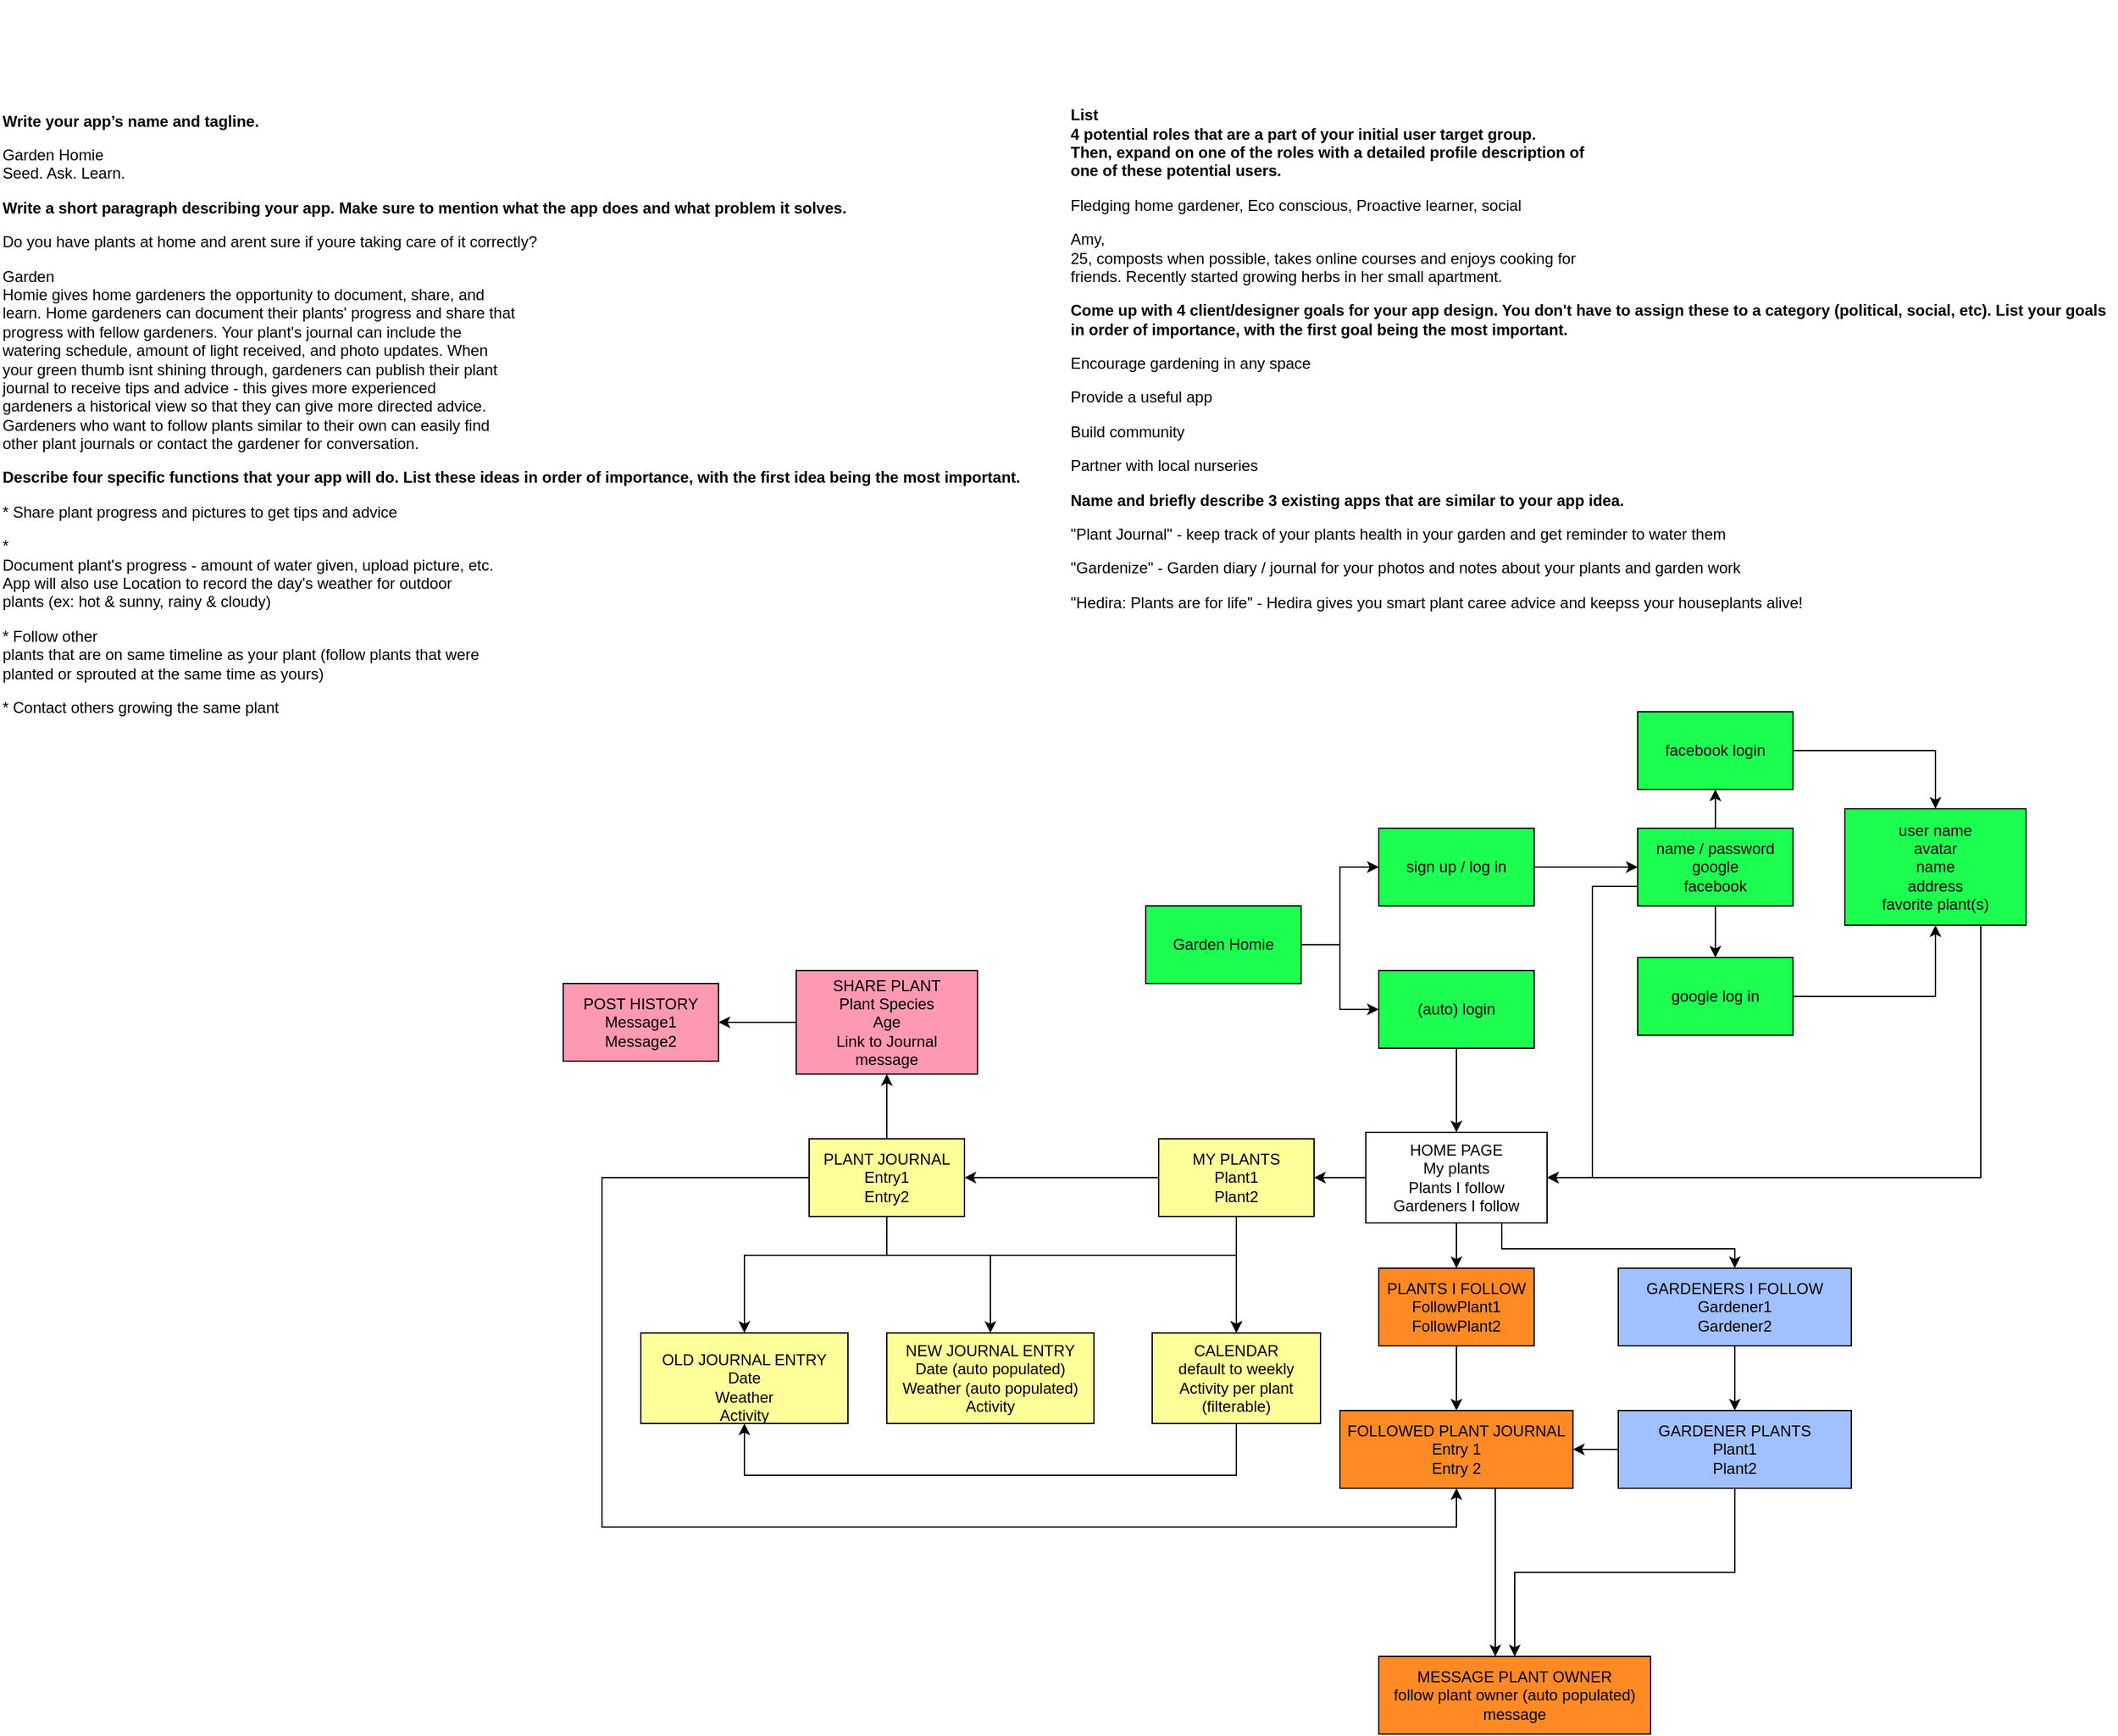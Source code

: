<mxfile version="14.4.9" type="github">
  <diagram id="CQyOexqPq6gr7FJSv8FF" name="Page-1">
    <mxGraphModel dx="2178" dy="1755" grid="1" gridSize="10" guides="1" tooltips="1" connect="1" arrows="1" fold="1" page="1" pageScale="1" pageWidth="850" pageHeight="1100" math="0" shadow="0">
      <root>
        <mxCell id="0" />
        <mxCell id="1" parent="0" />
        <mxCell id="XGdDNyjExfLadk1-2Jc7-36" value="" style="edgeStyle=orthogonalEdgeStyle;rounded=0;orthogonalLoop=1;jettySize=auto;html=1;" edge="1" parent="1" source="XGdDNyjExfLadk1-2Jc7-1" target="XGdDNyjExfLadk1-2Jc7-34">
          <mxGeometry relative="1" as="geometry" />
        </mxCell>
        <mxCell id="XGdDNyjExfLadk1-2Jc7-1" value="(auto) login" style="rounded=0;whiteSpace=wrap;html=1;fillColor=#1CFF51;" vertex="1" parent="1">
          <mxGeometry x="240" y="170" width="120" height="60" as="geometry" />
        </mxCell>
        <mxCell id="XGdDNyjExfLadk1-2Jc7-8" value="" style="edgeStyle=orthogonalEdgeStyle;rounded=0;orthogonalLoop=1;jettySize=auto;html=1;" edge="1" parent="1" source="XGdDNyjExfLadk1-2Jc7-2" target="XGdDNyjExfLadk1-2Jc7-3">
          <mxGeometry relative="1" as="geometry" />
        </mxCell>
        <mxCell id="XGdDNyjExfLadk1-2Jc7-2" value="sign up / log in" style="rounded=0;whiteSpace=wrap;html=1;fillColor=#1CFF51;" vertex="1" parent="1">
          <mxGeometry x="240" y="60" width="120" height="60" as="geometry" />
        </mxCell>
        <mxCell id="XGdDNyjExfLadk1-2Jc7-9" value="" style="edgeStyle=orthogonalEdgeStyle;rounded=0;orthogonalLoop=1;jettySize=auto;html=1;" edge="1" parent="1" source="XGdDNyjExfLadk1-2Jc7-3" target="XGdDNyjExfLadk1-2Jc7-5">
          <mxGeometry relative="1" as="geometry" />
        </mxCell>
        <mxCell id="XGdDNyjExfLadk1-2Jc7-10" value="" style="edgeStyle=orthogonalEdgeStyle;rounded=0;orthogonalLoop=1;jettySize=auto;html=1;" edge="1" parent="1" source="XGdDNyjExfLadk1-2Jc7-3" target="XGdDNyjExfLadk1-2Jc7-4">
          <mxGeometry relative="1" as="geometry" />
        </mxCell>
        <mxCell id="XGdDNyjExfLadk1-2Jc7-37" style="edgeStyle=orthogonalEdgeStyle;rounded=0;orthogonalLoop=1;jettySize=auto;html=1;exitX=0;exitY=0.75;exitDx=0;exitDy=0;entryX=1;entryY=0.5;entryDx=0;entryDy=0;" edge="1" parent="1" source="XGdDNyjExfLadk1-2Jc7-3" target="XGdDNyjExfLadk1-2Jc7-34">
          <mxGeometry relative="1" as="geometry" />
        </mxCell>
        <mxCell id="XGdDNyjExfLadk1-2Jc7-3" value="&lt;div&gt;name / password &lt;br&gt;&lt;/div&gt;&lt;div&gt;google&lt;/div&gt;&lt;div&gt;facebook&lt;br&gt;&lt;/div&gt;" style="rounded=0;whiteSpace=wrap;html=1;fillColor=#1CFF51;" vertex="1" parent="1">
          <mxGeometry x="440" y="60" width="120" height="60" as="geometry" />
        </mxCell>
        <mxCell id="XGdDNyjExfLadk1-2Jc7-16" style="edgeStyle=orthogonalEdgeStyle;rounded=0;orthogonalLoop=1;jettySize=auto;html=1;exitX=1;exitY=0.5;exitDx=0;exitDy=0;entryX=0.5;entryY=1;entryDx=0;entryDy=0;" edge="1" parent="1" source="XGdDNyjExfLadk1-2Jc7-4" target="XGdDNyjExfLadk1-2Jc7-6">
          <mxGeometry relative="1" as="geometry" />
        </mxCell>
        <mxCell id="XGdDNyjExfLadk1-2Jc7-4" value="google log in" style="rounded=0;whiteSpace=wrap;html=1;fillColor=#1CFF51;" vertex="1" parent="1">
          <mxGeometry x="440" y="160" width="120" height="60" as="geometry" />
        </mxCell>
        <mxCell id="XGdDNyjExfLadk1-2Jc7-14" style="edgeStyle=orthogonalEdgeStyle;rounded=0;orthogonalLoop=1;jettySize=auto;html=1;exitX=1;exitY=0.5;exitDx=0;exitDy=0;entryX=0.5;entryY=0;entryDx=0;entryDy=0;" edge="1" parent="1" source="XGdDNyjExfLadk1-2Jc7-5" target="XGdDNyjExfLadk1-2Jc7-6">
          <mxGeometry relative="1" as="geometry" />
        </mxCell>
        <mxCell id="XGdDNyjExfLadk1-2Jc7-5" value="facebook login" style="rounded=0;whiteSpace=wrap;html=1;fillColor=#1CFF51;" vertex="1" parent="1">
          <mxGeometry x="440" y="-30" width="120" height="60" as="geometry" />
        </mxCell>
        <mxCell id="XGdDNyjExfLadk1-2Jc7-39" style="edgeStyle=orthogonalEdgeStyle;rounded=0;orthogonalLoop=1;jettySize=auto;html=1;exitX=0.75;exitY=1;exitDx=0;exitDy=0;entryX=1;entryY=0.5;entryDx=0;entryDy=0;" edge="1" parent="1" source="XGdDNyjExfLadk1-2Jc7-6" target="XGdDNyjExfLadk1-2Jc7-34">
          <mxGeometry relative="1" as="geometry" />
        </mxCell>
        <mxCell id="XGdDNyjExfLadk1-2Jc7-6" value="&lt;div&gt;user name&lt;/div&gt;&lt;div&gt;avatar&lt;br&gt;&lt;/div&gt;&lt;div&gt;name&lt;/div&gt;&lt;div&gt;address&lt;/div&gt;&lt;div&gt;favorite plant(s)&lt;/div&gt;" style="rounded=0;whiteSpace=wrap;html=1;fillColor=#1CFF51;" vertex="1" parent="1">
          <mxGeometry x="600" y="45" width="140" height="90" as="geometry" />
        </mxCell>
        <mxCell id="XGdDNyjExfLadk1-2Jc7-12" value="" style="edgeStyle=orthogonalEdgeStyle;rounded=0;orthogonalLoop=1;jettySize=auto;html=1;" edge="1" parent="1" source="XGdDNyjExfLadk1-2Jc7-11" target="XGdDNyjExfLadk1-2Jc7-1">
          <mxGeometry relative="1" as="geometry" />
        </mxCell>
        <mxCell id="XGdDNyjExfLadk1-2Jc7-13" style="edgeStyle=orthogonalEdgeStyle;rounded=0;orthogonalLoop=1;jettySize=auto;html=1;exitX=1;exitY=0.5;exitDx=0;exitDy=0;entryX=0;entryY=0.5;entryDx=0;entryDy=0;" edge="1" parent="1" source="XGdDNyjExfLadk1-2Jc7-11" target="XGdDNyjExfLadk1-2Jc7-2">
          <mxGeometry relative="1" as="geometry" />
        </mxCell>
        <mxCell id="XGdDNyjExfLadk1-2Jc7-11" value="Garden Homie" style="rounded=0;whiteSpace=wrap;html=1;fillColor=#1CFF51;" vertex="1" parent="1">
          <mxGeometry x="60" y="120" width="120" height="60" as="geometry" />
        </mxCell>
        <mxCell id="XGdDNyjExfLadk1-2Jc7-25" value="" style="edgeStyle=orthogonalEdgeStyle;rounded=0;orthogonalLoop=1;jettySize=auto;html=1;" edge="1" parent="1" source="XGdDNyjExfLadk1-2Jc7-17" target="XGdDNyjExfLadk1-2Jc7-24">
          <mxGeometry relative="1" as="geometry" />
        </mxCell>
        <mxCell id="XGdDNyjExfLadk1-2Jc7-32" style="edgeStyle=orthogonalEdgeStyle;rounded=0;orthogonalLoop=1;jettySize=auto;html=1;exitX=0.5;exitY=1;exitDx=0;exitDy=0;entryX=0.5;entryY=0;entryDx=0;entryDy=0;" edge="1" parent="1" source="XGdDNyjExfLadk1-2Jc7-17" target="XGdDNyjExfLadk1-2Jc7-30">
          <mxGeometry relative="1" as="geometry" />
        </mxCell>
        <mxCell id="XGdDNyjExfLadk1-2Jc7-17" value="&lt;div&gt;MY PLANTS&lt;/div&gt;&lt;div&gt;Plant1&lt;/div&gt;&lt;div&gt;Plant2&lt;br&gt;&lt;/div&gt;" style="rounded=0;whiteSpace=wrap;html=1;fillColor=#FFFF99;" vertex="1" parent="1">
          <mxGeometry x="70" y="300" width="120" height="60" as="geometry" />
        </mxCell>
        <mxCell id="XGdDNyjExfLadk1-2Jc7-27" value="" style="edgeStyle=orthogonalEdgeStyle;rounded=0;orthogonalLoop=1;jettySize=auto;html=1;" edge="1" parent="1" source="XGdDNyjExfLadk1-2Jc7-24" target="XGdDNyjExfLadk1-2Jc7-26">
          <mxGeometry relative="1" as="geometry">
            <Array as="points">
              <mxPoint x="-140" y="390" />
              <mxPoint x="-250" y="390" />
            </Array>
          </mxGeometry>
        </mxCell>
        <mxCell id="XGdDNyjExfLadk1-2Jc7-29" style="edgeStyle=orthogonalEdgeStyle;rounded=0;orthogonalLoop=1;jettySize=auto;html=1;exitX=0.5;exitY=1;exitDx=0;exitDy=0;entryX=0.5;entryY=0;entryDx=0;entryDy=0;" edge="1" parent="1" source="XGdDNyjExfLadk1-2Jc7-24" target="XGdDNyjExfLadk1-2Jc7-28">
          <mxGeometry relative="1" as="geometry">
            <Array as="points">
              <mxPoint x="-140" y="390" />
              <mxPoint x="-60" y="390" />
            </Array>
          </mxGeometry>
        </mxCell>
        <mxCell id="XGdDNyjExfLadk1-2Jc7-31" style="edgeStyle=orthogonalEdgeStyle;rounded=0;orthogonalLoop=1;jettySize=auto;html=1;exitX=0.5;exitY=1;exitDx=0;exitDy=0;" edge="1" parent="1" source="XGdDNyjExfLadk1-2Jc7-24" target="XGdDNyjExfLadk1-2Jc7-30">
          <mxGeometry relative="1" as="geometry">
            <Array as="points">
              <mxPoint x="-140" y="390" />
              <mxPoint x="130" y="390" />
            </Array>
          </mxGeometry>
        </mxCell>
        <mxCell id="XGdDNyjExfLadk1-2Jc7-46" style="edgeStyle=orthogonalEdgeStyle;rounded=0;orthogonalLoop=1;jettySize=auto;html=1;exitX=0;exitY=0.5;exitDx=0;exitDy=0;entryX=0.5;entryY=1;entryDx=0;entryDy=0;" edge="1" parent="1" source="XGdDNyjExfLadk1-2Jc7-24" target="XGdDNyjExfLadk1-2Jc7-43">
          <mxGeometry relative="1" as="geometry">
            <Array as="points">
              <mxPoint x="-360" y="330" />
              <mxPoint x="-360" y="600" />
              <mxPoint x="300" y="600" />
            </Array>
          </mxGeometry>
        </mxCell>
        <mxCell id="XGdDNyjExfLadk1-2Jc7-59" value="" style="edgeStyle=orthogonalEdgeStyle;rounded=0;orthogonalLoop=1;jettySize=auto;html=1;" edge="1" parent="1" source="XGdDNyjExfLadk1-2Jc7-24" target="XGdDNyjExfLadk1-2Jc7-58">
          <mxGeometry relative="1" as="geometry" />
        </mxCell>
        <mxCell id="XGdDNyjExfLadk1-2Jc7-24" value="&lt;div&gt;PLANT JOURNAL&lt;/div&gt;&lt;div&gt;Entry1&lt;/div&gt;&lt;div&gt;Entry2&lt;br&gt;&lt;/div&gt;" style="rounded=0;whiteSpace=wrap;html=1;fillColor=#FFFF99;" vertex="1" parent="1">
          <mxGeometry x="-200" y="300" width="120" height="60" as="geometry" />
        </mxCell>
        <mxCell id="XGdDNyjExfLadk1-2Jc7-26" value="&amp;nbsp;&lt;br&gt;&lt;div&gt;OLD JOURNAL ENTRY&lt;br&gt;&lt;/div&gt;&lt;div&gt;Date&lt;/div&gt;&lt;div&gt;Weather&lt;/div&gt;&lt;div&gt;Activity&lt;br&gt;&lt;/div&gt;" style="rounded=0;whiteSpace=wrap;html=1;fillColor=#FFFF99;" vertex="1" parent="1">
          <mxGeometry x="-330" y="450" width="160" height="70" as="geometry" />
        </mxCell>
        <mxCell id="XGdDNyjExfLadk1-2Jc7-28" value="&lt;div&gt;NEW JOURNAL ENTRY&lt;/div&gt;&lt;div&gt;Date (auto populated)&lt;br&gt;&lt;/div&gt;&lt;div&gt;Weather (auto populated)&lt;/div&gt;&lt;div&gt;Activity&lt;br&gt;&lt;/div&gt;" style="rounded=0;whiteSpace=wrap;html=1;fillColor=#FFFF99;" vertex="1" parent="1">
          <mxGeometry x="-140" y="450" width="160" height="70" as="geometry" />
        </mxCell>
        <mxCell id="XGdDNyjExfLadk1-2Jc7-33" style="edgeStyle=orthogonalEdgeStyle;rounded=0;orthogonalLoop=1;jettySize=auto;html=1;entryX=0.5;entryY=1;entryDx=0;entryDy=0;" edge="1" parent="1" source="XGdDNyjExfLadk1-2Jc7-30" target="XGdDNyjExfLadk1-2Jc7-26">
          <mxGeometry relative="1" as="geometry">
            <Array as="points">
              <mxPoint x="130" y="560" />
              <mxPoint x="-250" y="560" />
            </Array>
          </mxGeometry>
        </mxCell>
        <mxCell id="XGdDNyjExfLadk1-2Jc7-30" value="&lt;div&gt;CALENDAR&lt;/div&gt;&lt;div&gt;default to weekly&lt;br&gt;&lt;/div&gt;&lt;div&gt;Activity per plant (filterable)&lt;br&gt;&lt;/div&gt;" style="rounded=0;whiteSpace=wrap;html=1;fillColor=#FFFF99;" vertex="1" parent="1">
          <mxGeometry x="65" y="450" width="130" height="70" as="geometry" />
        </mxCell>
        <mxCell id="XGdDNyjExfLadk1-2Jc7-40" value="" style="edgeStyle=orthogonalEdgeStyle;rounded=0;orthogonalLoop=1;jettySize=auto;html=1;" edge="1" parent="1" source="XGdDNyjExfLadk1-2Jc7-34" target="XGdDNyjExfLadk1-2Jc7-17">
          <mxGeometry relative="1" as="geometry" />
        </mxCell>
        <mxCell id="XGdDNyjExfLadk1-2Jc7-42" style="edgeStyle=orthogonalEdgeStyle;rounded=0;orthogonalLoop=1;jettySize=auto;html=1;exitX=0.5;exitY=1;exitDx=0;exitDy=0;entryX=0.5;entryY=0;entryDx=0;entryDy=0;" edge="1" parent="1" source="XGdDNyjExfLadk1-2Jc7-34" target="XGdDNyjExfLadk1-2Jc7-41">
          <mxGeometry relative="1" as="geometry" />
        </mxCell>
        <mxCell id="XGdDNyjExfLadk1-2Jc7-52" style="edgeStyle=orthogonalEdgeStyle;rounded=0;orthogonalLoop=1;jettySize=auto;html=1;exitX=0.75;exitY=1;exitDx=0;exitDy=0;" edge="1" parent="1" source="XGdDNyjExfLadk1-2Jc7-34" target="XGdDNyjExfLadk1-2Jc7-51">
          <mxGeometry relative="1" as="geometry">
            <Array as="points">
              <mxPoint x="335" y="385" />
              <mxPoint x="515" y="385" />
            </Array>
          </mxGeometry>
        </mxCell>
        <mxCell id="XGdDNyjExfLadk1-2Jc7-34" value="&lt;div&gt;HOME PAGE&lt;/div&gt;&lt;div&gt;My plants&lt;/div&gt;&lt;div&gt;Plants I follow&lt;/div&gt;&lt;div&gt;Gardeners I follow&lt;br&gt;&lt;/div&gt;" style="rounded=0;whiteSpace=wrap;html=1;fillColor=#FFFFFF;" vertex="1" parent="1">
          <mxGeometry x="230" y="295" width="140" height="70" as="geometry" />
        </mxCell>
        <mxCell id="XGdDNyjExfLadk1-2Jc7-50" style="edgeStyle=orthogonalEdgeStyle;rounded=0;orthogonalLoop=1;jettySize=auto;html=1;exitX=0.5;exitY=1;exitDx=0;exitDy=0;" edge="1" parent="1" source="XGdDNyjExfLadk1-2Jc7-41" target="XGdDNyjExfLadk1-2Jc7-43">
          <mxGeometry relative="1" as="geometry" />
        </mxCell>
        <mxCell id="XGdDNyjExfLadk1-2Jc7-41" value="&lt;div&gt;PLANTS I FOLLOW&lt;/div&gt;&lt;div&gt;FollowPlant1&lt;/div&gt;&lt;div&gt;FollowPlant2&lt;br&gt;&lt;/div&gt;" style="rounded=0;whiteSpace=wrap;html=1;fillColor=#FF8A24;" vertex="1" parent="1">
          <mxGeometry x="240" y="400" width="120" height="60" as="geometry" />
        </mxCell>
        <mxCell id="XGdDNyjExfLadk1-2Jc7-53" style="edgeStyle=orthogonalEdgeStyle;rounded=0;orthogonalLoop=1;jettySize=auto;html=1;exitX=0.75;exitY=1;exitDx=0;exitDy=0;" edge="1" parent="1" source="XGdDNyjExfLadk1-2Jc7-43" target="XGdDNyjExfLadk1-2Jc7-48">
          <mxGeometry relative="1" as="geometry">
            <Array as="points">
              <mxPoint x="330" y="570" />
            </Array>
          </mxGeometry>
        </mxCell>
        <mxCell id="XGdDNyjExfLadk1-2Jc7-43" value="&lt;div&gt;FOLLOWED PLANT JOURNAL&lt;/div&gt;&lt;div&gt;Entry 1&lt;/div&gt;&lt;div&gt;Entry 2&lt;br&gt;&lt;/div&gt;" style="rounded=0;whiteSpace=wrap;html=1;fillColor=#FF8A24;" vertex="1" parent="1">
          <mxGeometry x="210" y="510" width="180" height="60" as="geometry" />
        </mxCell>
        <mxCell id="XGdDNyjExfLadk1-2Jc7-48" value="&lt;div&gt;MESSAGE PLANT OWNER&lt;br&gt;&lt;/div&gt;&lt;div&gt;follow plant owner (auto populated)&lt;br&gt;&lt;/div&gt;&lt;div&gt;message&lt;br&gt;&lt;/div&gt;" style="rounded=0;whiteSpace=wrap;html=1;fillColor=#FF8A24;" vertex="1" parent="1">
          <mxGeometry x="240" y="700" width="210" height="60" as="geometry" />
        </mxCell>
        <mxCell id="XGdDNyjExfLadk1-2Jc7-55" value="" style="edgeStyle=orthogonalEdgeStyle;rounded=0;orthogonalLoop=1;jettySize=auto;html=1;" edge="1" parent="1" source="XGdDNyjExfLadk1-2Jc7-51" target="XGdDNyjExfLadk1-2Jc7-54">
          <mxGeometry relative="1" as="geometry" />
        </mxCell>
        <mxCell id="XGdDNyjExfLadk1-2Jc7-51" value="&lt;div&gt;GARDENERS I FOLLOW&lt;/div&gt;&lt;div&gt;Gardener1&lt;/div&gt;&lt;div&gt;Gardener2&lt;br&gt;&lt;/div&gt;" style="rounded=0;whiteSpace=wrap;html=1;fillColor=#A1C0FF;" vertex="1" parent="1">
          <mxGeometry x="425" y="400" width="180" height="60" as="geometry" />
        </mxCell>
        <mxCell id="XGdDNyjExfLadk1-2Jc7-56" style="edgeStyle=orthogonalEdgeStyle;rounded=0;orthogonalLoop=1;jettySize=auto;html=1;" edge="1" parent="1" source="XGdDNyjExfLadk1-2Jc7-54" target="XGdDNyjExfLadk1-2Jc7-48">
          <mxGeometry relative="1" as="geometry" />
        </mxCell>
        <mxCell id="XGdDNyjExfLadk1-2Jc7-57" value="" style="edgeStyle=orthogonalEdgeStyle;rounded=0;orthogonalLoop=1;jettySize=auto;html=1;" edge="1" parent="1" source="XGdDNyjExfLadk1-2Jc7-54" target="XGdDNyjExfLadk1-2Jc7-43">
          <mxGeometry relative="1" as="geometry" />
        </mxCell>
        <mxCell id="XGdDNyjExfLadk1-2Jc7-54" value="&lt;div&gt;GARDENER PLANTS&lt;/div&gt;&lt;div&gt;Plant1&lt;/div&gt;&lt;div&gt;Plant2&lt;br&gt;&lt;/div&gt;" style="rounded=0;whiteSpace=wrap;html=1;fillColor=#A1C0FF;" vertex="1" parent="1">
          <mxGeometry x="425" y="510" width="180" height="60" as="geometry" />
        </mxCell>
        <mxCell id="XGdDNyjExfLadk1-2Jc7-61" value="" style="edgeStyle=orthogonalEdgeStyle;rounded=0;orthogonalLoop=1;jettySize=auto;html=1;" edge="1" parent="1" source="XGdDNyjExfLadk1-2Jc7-58" target="XGdDNyjExfLadk1-2Jc7-60">
          <mxGeometry relative="1" as="geometry" />
        </mxCell>
        <mxCell id="XGdDNyjExfLadk1-2Jc7-58" value="&lt;div&gt;SHARE PLANT&lt;/div&gt;&lt;div&gt;Plant Species&lt;/div&gt;&lt;div&gt;Age&lt;/div&gt;&lt;div&gt;Link to Journal&lt;br&gt;&lt;/div&gt;&lt;div&gt;message&lt;br&gt;&lt;/div&gt;" style="rounded=0;whiteSpace=wrap;html=1;fillColor=#FF99B1;" vertex="1" parent="1">
          <mxGeometry x="-210" y="170" width="140" height="80" as="geometry" />
        </mxCell>
        <mxCell id="XGdDNyjExfLadk1-2Jc7-60" value="&lt;div&gt;POST HISTORY&lt;/div&gt;&lt;div&gt;Message1&lt;/div&gt;&lt;div&gt;Message2&lt;br&gt;&lt;/div&gt;" style="rounded=0;whiteSpace=wrap;html=1;fillColor=#FF99B1;" vertex="1" parent="1">
          <mxGeometry x="-390" y="180" width="120" height="60" as="geometry" />
        </mxCell>
        <mxCell id="XGdDNyjExfLadk1-2Jc7-62" value="&lt;div class=&quot;prompt caption-text color-secondary-text&quot; align=&quot;left&quot;&gt;&lt;div id=&quot;&quot; class=&quot;rc-CML styled show-soft-breaks&quot; dir=&quot;auto&quot;&gt;&lt;div&gt;&lt;p&gt;&lt;b&gt;Write your app’s name and tagline.&lt;/b&gt;&lt;/p&gt;&lt;/div&gt;&lt;/div&gt;&lt;/div&gt;&lt;div class=&quot;body-1-text scrollable&quot; align=&quot;left&quot;&gt;&lt;span class=&quot;rc-PlainTextView&quot;&gt;&lt;p class=&quot;body-1-text&quot; style=&quot;overflow-wrap: break-word&quot;&gt;Garden Homie&lt;br&gt;Seed. Ask. Learn.&lt;/p&gt;&lt;/span&gt;&lt;div class=&quot;prompt caption-text color-secondary-text&quot;&gt;&lt;div id=&quot;&quot; class=&quot;rc-CML styled show-soft-breaks&quot; dir=&quot;auto&quot;&gt;&lt;div&gt;&lt;p&gt;&lt;b&gt;Write a short paragraph describing your app. Make sure to mention what the app does and what problem it solves.&lt;/b&gt;&lt;/p&gt;&lt;/div&gt;&lt;/div&gt;&lt;/div&gt;&lt;div class=&quot;body-1-text scrollable&quot;&gt;&lt;div&gt;&lt;span&gt;&lt;p&gt;Do you have plants at home and arent sure if youre taking care of it correctly? &lt;/p&gt;&lt;p&gt;Garden&lt;br&gt; Homie gives home gardeners the opportunity to document, share, and &lt;br&gt;learn. Home gardeners can document their plants&#39; progress and share that&lt;br&gt; progress with fellow gardeners. Your plant&#39;s journal can include the &lt;br&gt;watering schedule, amount of light received, and photo updates. When &lt;br&gt;your green thumb isnt shining through, gardeners can publish their plant&lt;br&gt; journal to receive tips and advice - this gives more experienced &lt;br&gt;gardeners a historical view so that they can give more directed advice. &lt;br&gt;Gardeners who want to follow plants similar to their own can easily find&lt;br&gt; other plant journals or contact the gardener for conversation. &lt;br&gt;&lt;/p&gt;&lt;/span&gt;&lt;div class=&quot;prompt caption-text color-secondary-text&quot;&gt;&lt;div id=&quot;&quot; class=&quot;rc-CML styled show-soft-breaks&quot; dir=&quot;auto&quot;&gt;&lt;div&gt;&lt;p&gt;&lt;b&gt;Describe four specific functions that your app will do. List these ideas in order of importance, with the first idea being the most important. &lt;/b&gt;&lt;/p&gt;&lt;/div&gt;&lt;/div&gt;&lt;/div&gt;&lt;div class=&quot;body-1-text scrollable&quot;&gt;&lt;div&gt;&lt;span&gt;&lt;p&gt;* Share plant progress and pictures to get tips and advice&lt;/p&gt;&lt;p&gt;*&lt;br&gt; Document plant&#39;s progress - amount of water given, upload picture, etc.&lt;br&gt; App will also use Location to record the day&#39;s weather for outdoor &lt;br&gt;plants (ex: hot &amp;amp; sunny, rainy &amp;amp; cloudy)&lt;/p&gt;&lt;p&gt;* Follow other &lt;br&gt;plants that are on same timeline as your plant (follow plants that were &lt;br&gt;planted or sprouted at the same time as yours)&lt;/p&gt;&lt;p&gt;* Contact others growing the same plant&lt;/p&gt;&lt;/span&gt;&lt;span&gt;&lt;/span&gt;&lt;/div&gt;&lt;/div&gt;&lt;span&gt;&lt;/span&gt;&lt;/div&gt;&lt;/div&gt;&lt;span class=&quot;rc-PlainTextView&quot;&gt;&lt;/span&gt;&lt;/div&gt;" style="text;html=1;strokeColor=none;fillColor=none;align=left;verticalAlign=middle;whiteSpace=wrap;rounded=0;" vertex="1" parent="1">
          <mxGeometry x="-825" y="-580" width="800" height="640" as="geometry" />
        </mxCell>
        <mxCell id="XGdDNyjExfLadk1-2Jc7-63" value="&lt;div&gt;&lt;br&gt;&lt;/div&gt;&lt;div&gt;&lt;div class=&quot;prompt caption-text color-secondary-text&quot;&gt;&lt;div id=&quot;&quot; class=&quot;rc-CML styled show-soft-breaks&quot; dir=&quot;auto&quot;&gt;&lt;div&gt;&lt;p&gt;&lt;b&gt;List&lt;br/&gt; 4 potential roles that are a part of your initial user target group. &lt;br/&gt;Then, expand on one of the roles with a detailed profile description of &lt;br/&gt;one of these potential users. &lt;/b&gt;&lt;/p&gt;&lt;/div&gt;&lt;/div&gt;&lt;/div&gt;&lt;div class=&quot;body-1-text scrollable&quot;&gt;&lt;div&gt;&lt;span&gt;&lt;p&gt;Fledging home gardener, Eco conscious, Proactive learner, social&lt;/p&gt;&lt;p&gt;Amy,&lt;br&gt; 25, composts when possible, takes online courses and enjoys cooking for&lt;br&gt; friends. Recently started growing herbs in her small apartment.&lt;/p&gt;&lt;/span&gt;&lt;/div&gt;&lt;/div&gt;&lt;/div&gt;&lt;div class=&quot;prompt caption-text color-secondary-text&quot; align=&quot;left&quot;&gt;&lt;div id=&quot;&quot; class=&quot;rc-CML styled show-soft-breaks&quot; dir=&quot;auto&quot;&gt;&lt;div&gt;&lt;p&gt;&lt;b&gt;Come up with 4 client/designer goals for your app design. You don&#39;t have to assign these to a category (political, social, etc). List your goals in order of importance, with the first goal being the most important. &lt;/b&gt;&lt;/p&gt;&lt;/div&gt;&lt;/div&gt;&lt;/div&gt;&lt;div class=&quot;body-1-text scrollable&quot; align=&quot;left&quot;&gt;&lt;div&gt;&lt;span&gt;&lt;p&gt;Encourage gardening in any space&lt;/p&gt;&lt;p&gt;Provide a useful app&lt;/p&gt;&lt;p&gt;Build community&lt;/p&gt;&lt;p&gt;Partner with local nurseries&lt;/p&gt;&lt;/span&gt;&lt;div class=&quot;prompt caption-text color-secondary-text&quot;&gt;&lt;div id=&quot;&quot; class=&quot;rc-CML styled show-soft-breaks&quot; dir=&quot;auto&quot;&gt;&lt;div&gt;&lt;p&gt;&lt;b&gt;Name and briefly describe 3 existing apps that are similar to your app idea.&lt;/b&gt;&lt;/p&gt;&lt;/div&gt;&lt;/div&gt;&lt;/div&gt;&lt;div class=&quot;body-1-text scrollable&quot;&gt;&lt;div&gt;&lt;span&gt;&lt;p&gt;&quot;Plant Journal&quot; - keep track of your plants health in your garden and get reminder to water them&lt;/p&gt;&lt;p&gt;&quot;Gardenize&quot; - Garden diary / journal for your photos and notes about your plants and garden work &lt;/p&gt;&lt;p&gt;&quot;Hedira: Plants are for life&quot; - Hedira gives you smart plant caree advice and keepss your houseplants alive! &lt;/p&gt;&lt;/span&gt;&lt;/div&gt;&lt;/div&gt;&lt;span&gt;&lt;/span&gt;&lt;/div&gt;&lt;/div&gt;" style="text;html=1;strokeColor=none;fillColor=none;align=left;verticalAlign=middle;whiteSpace=wrap;rounded=0;" vertex="1" parent="1">
          <mxGeometry y="-500" width="810" height="380" as="geometry" />
        </mxCell>
      </root>
    </mxGraphModel>
  </diagram>
</mxfile>
